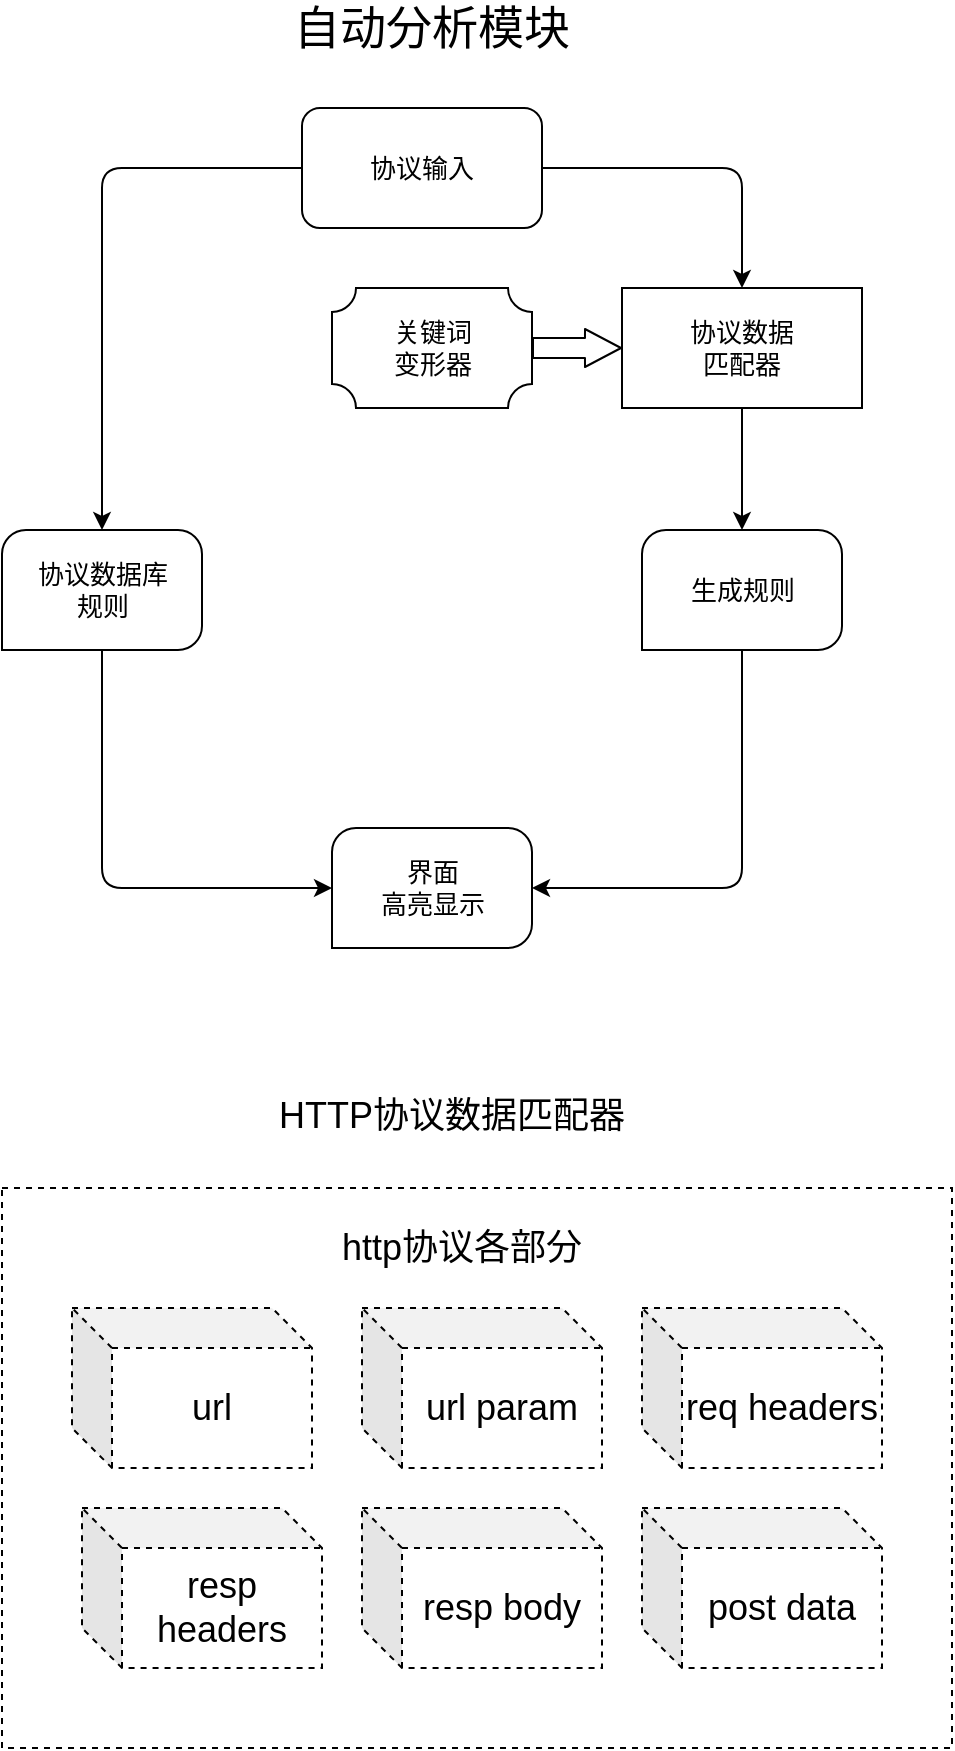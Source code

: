 <mxfile version="12.0.1" type="github" pages="1"><diagram id="PDMYg0tn8_9wsmpUUeU5" name="第 1 页"><mxGraphModel dx="946" dy="571" grid="1" gridSize="10" guides="1" tooltips="1" connect="1" arrows="1" fold="1" page="1" pageScale="1" pageWidth="827" pageHeight="1169" math="0" shadow="0"><root><mxCell id="0"/><mxCell id="1" parent="0"/><mxCell id="iz7fc8yTSdwU1zrzGqk6-4" value="" style="rounded=0;whiteSpace=wrap;html=1;fontSize=18;strokeColor=#000000;dashed=1;" vertex="1" parent="1"><mxGeometry x="25" y="610" width="475" height="280" as="geometry"/></mxCell><mxCell id="IYbOyVSwOx5RN0h2Jb-t-1" value="自动分析模块" style="text;html=1;strokeColor=none;fillColor=none;align=center;verticalAlign=middle;whiteSpace=wrap;rounded=0;fontSize=23;" parent="1" vertex="1"><mxGeometry x="160" y="20" width="160" height="20" as="geometry"/></mxCell><mxCell id="IYbOyVSwOx5RN0h2Jb-t-13" value="关键词&lt;br&gt;变形器" style="verticalLabelPosition=middle;verticalAlign=middle;html=1;shape=mxgraph.basic.plaque;dx=6;fontFamily=Verdana;fontSize=13;align=center;horizontal=1;labelPosition=center;" parent="1" vertex="1"><mxGeometry x="190" y="160" width="100" height="60" as="geometry"/></mxCell><mxCell id="IYbOyVSwOx5RN0h2Jb-t-15" value="协议数据&lt;br&gt;匹配器" style="rounded=0;whiteSpace=wrap;html=1;fontFamily=Verdana;fontSize=13;align=center;" parent="1" vertex="1"><mxGeometry x="335" y="160" width="120" height="60" as="geometry"/></mxCell><mxCell id="IYbOyVSwOx5RN0h2Jb-t-16" value="" style="shape=flexArrow;endArrow=classic;html=1;fontFamily=Verdana;fontSize=13;endWidth=8;endSize=5.67;exitX=1;exitY=0.5;exitDx=0;exitDy=0;exitPerimeter=0;" parent="1" source="IYbOyVSwOx5RN0h2Jb-t-13" target="IYbOyVSwOx5RN0h2Jb-t-15" edge="1"><mxGeometry width="50" height="50" relative="1" as="geometry"><mxPoint x="525" y="40" as="sourcePoint"/><mxPoint x="385" y="90" as="targetPoint"/></mxGeometry></mxCell><mxCell id="IYbOyVSwOx5RN0h2Jb-t-18" value="界面&lt;br&gt;高亮显示" style="verticalLabelPosition=middle;verticalAlign=middle;html=1;shape=mxgraph.basic.three_corner_round_rect;dx=6;fontFamily=Verdana;fontSize=13;align=center;labelPosition=center;" parent="1" vertex="1"><mxGeometry x="190" y="430" width="100" height="60" as="geometry"/></mxCell><mxCell id="IYbOyVSwOx5RN0h2Jb-t-19" value="生成规则" style="verticalLabelPosition=middle;verticalAlign=middle;html=1;shape=mxgraph.basic.three_corner_round_rect;dx=6;fontFamily=Verdana;fontSize=13;align=center;labelPosition=center;" parent="1" vertex="1"><mxGeometry x="345" y="281" width="100" height="60" as="geometry"/></mxCell><mxCell id="IYbOyVSwOx5RN0h2Jb-t-22" value="" style="endArrow=classic;html=1;fontFamily=Verdana;fontSize=13;exitX=0.5;exitY=1;exitDx=0;exitDy=0;" parent="1" source="IYbOyVSwOx5RN0h2Jb-t-15" target="IYbOyVSwOx5RN0h2Jb-t-19" edge="1"><mxGeometry width="50" height="50" relative="1" as="geometry"><mxPoint x="180" y="600" as="sourcePoint"/><mxPoint x="230" y="550" as="targetPoint"/></mxGeometry></mxCell><mxCell id="IYbOyVSwOx5RN0h2Jb-t-23" value="" style="endArrow=classic;html=1;fontFamily=Verdana;fontSize=13;exitX=0.5;exitY=1;exitDx=0;exitDy=0;exitPerimeter=0;entryX=1;entryY=0.5;entryDx=0;entryDy=0;entryPerimeter=0;" parent="1" source="IYbOyVSwOx5RN0h2Jb-t-19" target="IYbOyVSwOx5RN0h2Jb-t-18" edge="1"><mxGeometry width="50" height="50" relative="1" as="geometry"><mxPoint x="220" y="550" as="sourcePoint"/><mxPoint x="270" y="500" as="targetPoint"/><Array as="points"><mxPoint x="395" y="460"/></Array></mxGeometry></mxCell><mxCell id="IYbOyVSwOx5RN0h2Jb-t-25" value="协议输入" style="rounded=1;whiteSpace=wrap;html=1;fontFamily=Verdana;fontSize=13;align=center;" parent="1" vertex="1"><mxGeometry x="175" y="70" width="120" height="60" as="geometry"/></mxCell><mxCell id="IYbOyVSwOx5RN0h2Jb-t-26" value="" style="endArrow=classic;html=1;fontFamily=Verdana;fontSize=13;entryX=0;entryY=0.5;entryDx=0;entryDy=0;entryPerimeter=0;exitX=0.5;exitY=1;exitDx=0;exitDy=0;exitPerimeter=0;" parent="1" source="IYbOyVSwOx5RN0h2Jb-t-30" target="IYbOyVSwOx5RN0h2Jb-t-18" edge="1"><mxGeometry width="50" height="50" relative="1" as="geometry"><mxPoint x="75" y="356" as="sourcePoint"/><mxPoint x="75" y="590" as="targetPoint"/><Array as="points"><mxPoint x="75" y="460"/></Array></mxGeometry></mxCell><mxCell id="IYbOyVSwOx5RN0h2Jb-t-27" value="" style="endArrow=classic;html=1;fontFamily=Verdana;fontSize=13;exitX=0;exitY=0.5;exitDx=0;exitDy=0;entryX=0.5;entryY=0;entryDx=0;entryDy=0;entryPerimeter=0;" parent="1" source="IYbOyVSwOx5RN0h2Jb-t-25" target="IYbOyVSwOx5RN0h2Jb-t-30" edge="1"><mxGeometry width="50" height="50" relative="1" as="geometry"><mxPoint x="25" y="640" as="sourcePoint"/><mxPoint x="135" y="240" as="targetPoint"/><Array as="points"><mxPoint x="75" y="100"/></Array></mxGeometry></mxCell><mxCell id="IYbOyVSwOx5RN0h2Jb-t-29" value="" style="endArrow=classic;html=1;fontFamily=Verdana;fontSize=13;exitX=1;exitY=0.5;exitDx=0;exitDy=0;entryX=0.5;entryY=0;entryDx=0;entryDy=0;" parent="1" source="IYbOyVSwOx5RN0h2Jb-t-25" target="IYbOyVSwOx5RN0h2Jb-t-15" edge="1"><mxGeometry width="50" height="50" relative="1" as="geometry"><mxPoint x="315" y="120" as="sourcePoint"/><mxPoint x="365" y="70" as="targetPoint"/><Array as="points"><mxPoint x="395" y="100"/></Array></mxGeometry></mxCell><mxCell id="IYbOyVSwOx5RN0h2Jb-t-30" value="协议数据库&lt;br&gt;规则" style="verticalLabelPosition=middle;verticalAlign=middle;html=1;shape=mxgraph.basic.three_corner_round_rect;dx=6;fontFamily=Verdana;fontSize=13;align=center;labelPosition=center;" parent="1" vertex="1"><mxGeometry x="25" y="281" width="100" height="60" as="geometry"/></mxCell><mxCell id="iz7fc8yTSdwU1zrzGqk6-2" value="HTTP协议数据匹配器" style="text;html=1;strokeColor=none;fillColor=none;align=center;verticalAlign=middle;whiteSpace=wrap;rounded=0;fontSize=18;" vertex="1" parent="1"><mxGeometry x="155" y="564" width="190" height="20" as="geometry"/></mxCell><mxCell id="iz7fc8yTSdwU1zrzGqk6-3" value="http协议各部分" style="text;html=1;strokeColor=none;fillColor=none;align=center;verticalAlign=middle;whiteSpace=wrap;rounded=0;fontSize=18;" vertex="1" parent="1"><mxGeometry x="185" y="630" width="140" height="20" as="geometry"/></mxCell><mxCell id="iz7fc8yTSdwU1zrzGqk6-5" value="url" style="shape=cube;whiteSpace=wrap;html=1;boundedLbl=1;backgroundOutline=1;darkOpacity=0.05;darkOpacity2=0.1;dashed=1;strokeColor=#000000;fontSize=18;" vertex="1" parent="1"><mxGeometry x="60" y="670" width="120" height="80" as="geometry"/></mxCell><mxCell id="iz7fc8yTSdwU1zrzGqk6-6" value="url param" style="shape=cube;whiteSpace=wrap;html=1;boundedLbl=1;backgroundOutline=1;darkOpacity=0.05;darkOpacity2=0.1;dashed=1;strokeColor=#000000;fontSize=18;" vertex="1" parent="1"><mxGeometry x="205" y="670" width="120" height="80" as="geometry"/></mxCell><mxCell id="iz7fc8yTSdwU1zrzGqk6-7" value="req headers" style="shape=cube;whiteSpace=wrap;html=1;boundedLbl=1;backgroundOutline=1;darkOpacity=0.05;darkOpacity2=0.1;dashed=1;strokeColor=#000000;fontSize=18;" vertex="1" parent="1"><mxGeometry x="345" y="670" width="120" height="80" as="geometry"/></mxCell><mxCell id="iz7fc8yTSdwU1zrzGqk6-8" value="post data" style="shape=cube;whiteSpace=wrap;html=1;boundedLbl=1;backgroundOutline=1;darkOpacity=0.05;darkOpacity2=0.1;dashed=1;strokeColor=#000000;fontSize=18;" vertex="1" parent="1"><mxGeometry x="345" y="770" width="120" height="80" as="geometry"/></mxCell><mxCell id="iz7fc8yTSdwU1zrzGqk6-10" value="resp headers" style="shape=cube;whiteSpace=wrap;html=1;boundedLbl=1;backgroundOutline=1;darkOpacity=0.05;darkOpacity2=0.1;dashed=1;strokeColor=#000000;fontSize=18;" vertex="1" parent="1"><mxGeometry x="65" y="770" width="120" height="80" as="geometry"/></mxCell><mxCell id="iz7fc8yTSdwU1zrzGqk6-11" value="resp body" style="shape=cube;whiteSpace=wrap;html=1;boundedLbl=1;backgroundOutline=1;darkOpacity=0.05;darkOpacity2=0.1;dashed=1;strokeColor=#000000;fontSize=18;" vertex="1" parent="1"><mxGeometry x="205" y="770" width="120" height="80" as="geometry"/></mxCell></root></mxGraphModel></diagram></mxfile>